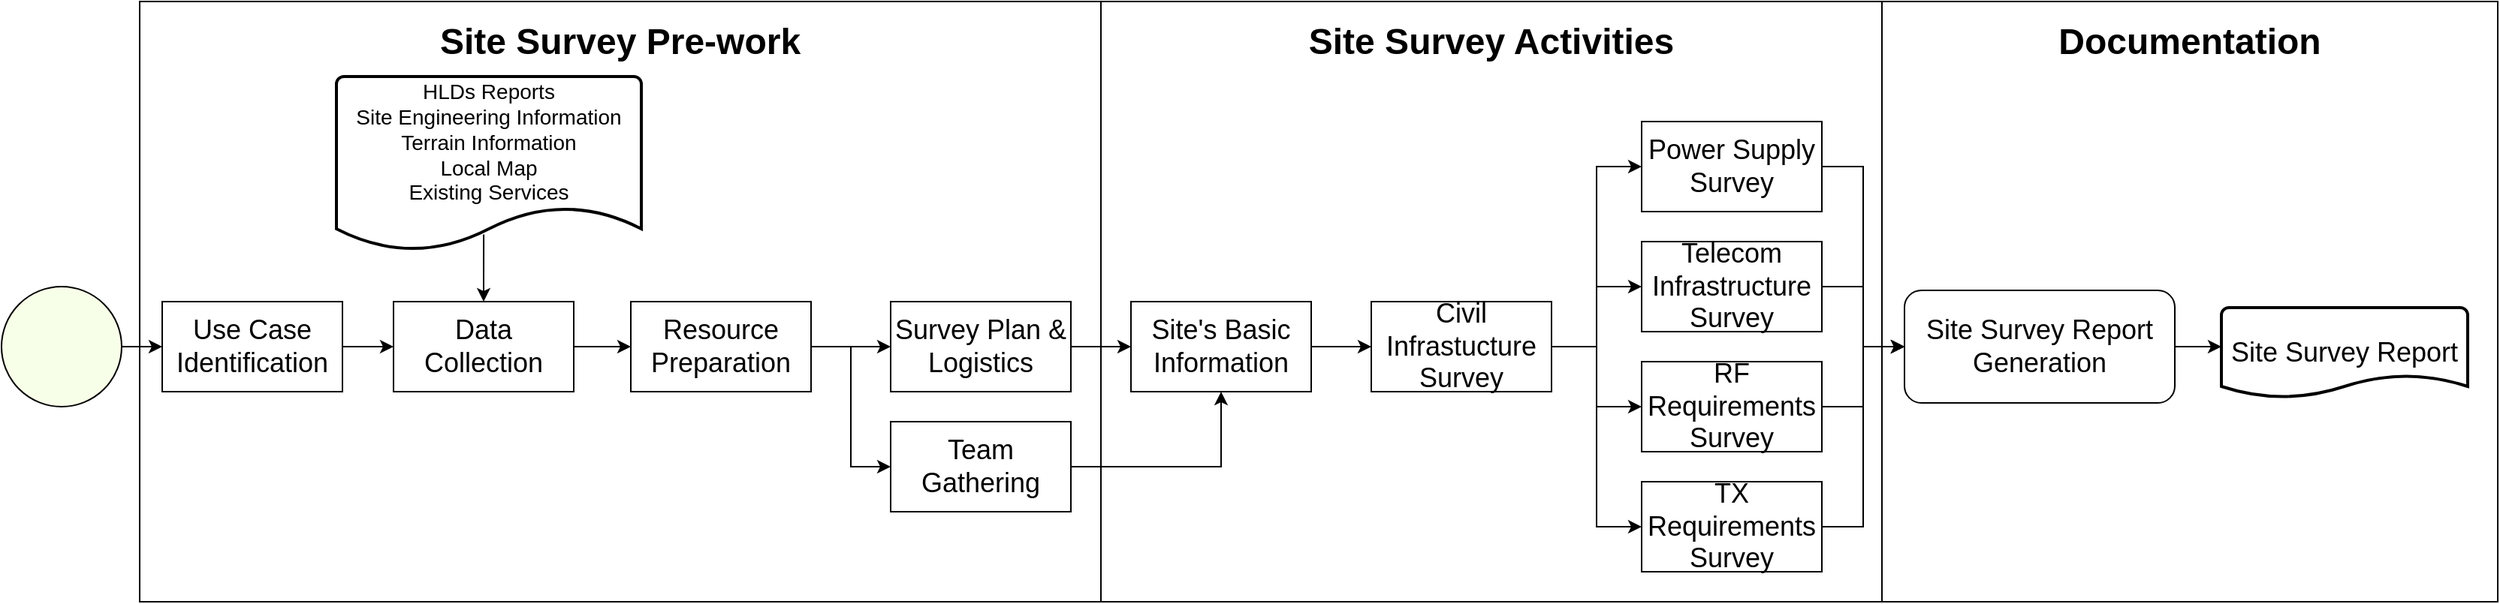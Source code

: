 <mxfile version="13.6.6" type="device"><diagram id="6a731a19-8d31-9384-78a2-239565b7b9f0" name="Page-1"><mxGraphModel dx="3642" dy="529" grid="1" gridSize="10" guides="1" tooltips="1" connect="1" arrows="1" fold="1" page="1" pageScale="1" pageWidth="1169" pageHeight="827" background="#ffffff" math="0" shadow="0"><root><mxCell id="0"/><mxCell id="1" parent="0"/><mxCell id="CEupMn6B4qhsO2Cq8VfR-9" value="&lt;font style=&quot;font-size: 24px&quot;&gt;&lt;b&gt;Documentation&lt;br&gt;&lt;br&gt;&lt;br&gt;&lt;br&gt;&lt;br&gt;&lt;br&gt;&lt;br&gt;&lt;br&gt;&lt;br&gt;&lt;br&gt;&lt;br&gt;&lt;br&gt;&lt;br&gt;&lt;/b&gt;&lt;/font&gt;" style="rounded=0;whiteSpace=wrap;html=1;shadow=0;" parent="1" vertex="1"><mxGeometry x="-140" y="150" width="410" height="400" as="geometry"/></mxCell><mxCell id="CEupMn6B4qhsO2Cq8VfR-8" value="&lt;font style=&quot;font-size: 24px&quot;&gt;&lt;b&gt;Site Survey Activities&lt;br&gt;&lt;br&gt;&lt;br&gt;&lt;br&gt;&lt;br&gt;&lt;br&gt;&lt;br&gt;&lt;br&gt;&lt;br&gt;&lt;br&gt;&lt;br&gt;&lt;br&gt;&lt;br&gt;&lt;/b&gt;&lt;/font&gt;" style="rounded=0;whiteSpace=wrap;html=1;shadow=0;" parent="1" vertex="1"><mxGeometry x="-660" y="150" width="520" height="400" as="geometry"/></mxCell><mxCell id="CEupMn6B4qhsO2Cq8VfR-7" value="&lt;font style=&quot;font-size: 24px&quot;&gt;&lt;b&gt;Site Survey Pre-work&lt;br&gt;&lt;br&gt;&lt;br&gt;&lt;br&gt;&lt;br&gt;&lt;br&gt;&lt;br&gt;&lt;br&gt;&lt;br&gt;&lt;br&gt;&lt;br&gt;&lt;br&gt;&lt;br&gt;&lt;/b&gt;&lt;/font&gt;" style="rounded=0;whiteSpace=wrap;html=1;shadow=0;" parent="1" vertex="1"><mxGeometry x="-1300" y="150" width="640" height="400" as="geometry"/></mxCell><mxCell id="KJFWStolMtkRtLoBNyJO-150" value="" style="edgeStyle=orthogonalEdgeStyle;rounded=0;orthogonalLoop=1;jettySize=auto;html=1;fillColor=#FFFF33;entryX=0;entryY=0.5;entryDx=0;entryDy=0;" parent="1" source="KJFWStolMtkRtLoBNyJO-143" target="kXJmj7hQBRqm0aVLOTG0-6" edge="1"><mxGeometry relative="1" as="geometry"><mxPoint x="-1299" y="380" as="targetPoint"/></mxGeometry></mxCell><mxCell id="KJFWStolMtkRtLoBNyJO-143" value="" style="ellipse;whiteSpace=wrap;html=1;aspect=fixed;fillColor=#F8FFE8;" parent="1" vertex="1"><mxGeometry x="-1392" y="340" width="80" height="80" as="geometry"/></mxCell><mxCell id="kXJmj7hQBRqm0aVLOTG0-6" value="&lt;span style=&quot;font-size: 18px&quot;&gt;Use Case Identification&lt;/span&gt;" style="rounded=0;whiteSpace=wrap;html=1;" parent="1" vertex="1"><mxGeometry x="-1285" y="350" width="120" height="60" as="geometry"/></mxCell><mxCell id="CEupMn6B4qhsO2Cq8VfR-1" style="edgeStyle=orthogonalEdgeStyle;rounded=0;orthogonalLoop=1;jettySize=auto;html=1;entryX=0;entryY=0.5;entryDx=0;entryDy=0;" parent="1" source="ZNWquPVLhwxvaDY_Ws9X-1" target="ZNWquPVLhwxvaDY_Ws9X-2" edge="1"><mxGeometry relative="1" as="geometry"/></mxCell><mxCell id="ZNWquPVLhwxvaDY_Ws9X-1" value="&lt;font style=&quot;font-size: 18px&quot;&gt;Data Collection&lt;/font&gt;" style="rounded=0;whiteSpace=wrap;html=1;" parent="1" vertex="1"><mxGeometry x="-1131" y="350" width="120" height="60" as="geometry"/></mxCell><mxCell id="ZNWquPVLhwxvaDY_Ws9X-2" value="&lt;font style=&quot;font-size: 18px&quot;&gt;Resource Preparation&lt;/font&gt;" style="rounded=0;whiteSpace=wrap;html=1;" parent="1" vertex="1"><mxGeometry x="-973" y="350" width="120" height="60" as="geometry"/></mxCell><mxCell id="ZNWquPVLhwxvaDY_Ws9X-3" value="&lt;font style=&quot;font-size: 18px&quot;&gt;Team Gathering&lt;/font&gt;" style="rounded=0;whiteSpace=wrap;html=1;" parent="1" vertex="1"><mxGeometry x="-800" y="430" width="120" height="60" as="geometry"/></mxCell><mxCell id="ZNWquPVLhwxvaDY_Ws9X-13" value="" style="edgeStyle=orthogonalEdgeStyle;rounded=0;orthogonalLoop=1;jettySize=auto;html=1;" parent="1" source="ZNWquPVLhwxvaDY_Ws9X-4" target="ZNWquPVLhwxvaDY_Ws9X-12" edge="1"><mxGeometry relative="1" as="geometry"/></mxCell><mxCell id="ZNWquPVLhwxvaDY_Ws9X-4" value="&lt;font style=&quot;font-size: 18px&quot;&gt;Survey Plan &amp;amp; Logistics&lt;/font&gt;" style="rounded=0;whiteSpace=wrap;html=1;" parent="1" vertex="1"><mxGeometry x="-800" y="350" width="120" height="60" as="geometry"/></mxCell><mxCell id="ZNWquPVLhwxvaDY_Ws9X-15" value="" style="edgeStyle=orthogonalEdgeStyle;rounded=0;orthogonalLoop=1;jettySize=auto;html=1;" parent="1" source="ZNWquPVLhwxvaDY_Ws9X-12" target="ZNWquPVLhwxvaDY_Ws9X-14" edge="1"><mxGeometry relative="1" as="geometry"/></mxCell><mxCell id="ZNWquPVLhwxvaDY_Ws9X-12" value="&lt;span style=&quot;font-size: 18px&quot;&gt;Site's Basic Information&lt;/span&gt;" style="rounded=0;whiteSpace=wrap;html=1;" parent="1" vertex="1"><mxGeometry x="-640" y="350" width="120" height="60" as="geometry"/></mxCell><mxCell id="ZNWquPVLhwxvaDY_Ws9X-17" value="" style="edgeStyle=orthogonalEdgeStyle;rounded=0;orthogonalLoop=1;jettySize=auto;html=1;entryX=0;entryY=0.5;entryDx=0;entryDy=0;" parent="1" source="ZNWquPVLhwxvaDY_Ws9X-14" target="ZNWquPVLhwxvaDY_Ws9X-16" edge="1"><mxGeometry relative="1" as="geometry"/></mxCell><mxCell id="ZNWquPVLhwxvaDY_Ws9X-14" value="&lt;span style=&quot;font-size: 18px&quot;&gt;Civil Infrastucture Survey&lt;/span&gt;" style="rounded=0;whiteSpace=wrap;html=1;" parent="1" vertex="1"><mxGeometry x="-480" y="350" width="120" height="60" as="geometry"/></mxCell><mxCell id="ZNWquPVLhwxvaDY_Ws9X-16" value="&lt;span style=&quot;font-size: 18px&quot;&gt;Power Supply Survey&lt;/span&gt;" style="rounded=0;whiteSpace=wrap;html=1;" parent="1" vertex="1"><mxGeometry x="-300" y="230" width="120" height="60" as="geometry"/></mxCell><mxCell id="ZNWquPVLhwxvaDY_Ws9X-6" value="" style="edgeStyle=orthogonalEdgeStyle;rounded=0;orthogonalLoop=1;jettySize=auto;html=1;fillColor=#FFFF33;entryX=0;entryY=0.5;entryDx=0;entryDy=0;exitX=1;exitY=0.5;exitDx=0;exitDy=0;" parent="1" source="kXJmj7hQBRqm0aVLOTG0-6" target="ZNWquPVLhwxvaDY_Ws9X-1" edge="1"><mxGeometry relative="1" as="geometry"><mxPoint x="-1144" y="380" as="targetPoint"/><mxPoint x="-1159" y="380" as="sourcePoint"/></mxGeometry></mxCell><mxCell id="ZNWquPVLhwxvaDY_Ws9X-8" value="" style="edgeStyle=orthogonalEdgeStyle;rounded=0;orthogonalLoop=1;jettySize=auto;html=1;fillColor=#FFFF33;entryX=0;entryY=0.5;entryDx=0;entryDy=0;exitX=1;exitY=0.5;exitDx=0;exitDy=0;" parent="1" source="ZNWquPVLhwxvaDY_Ws9X-2" target="ZNWquPVLhwxvaDY_Ws9X-3" edge="1"><mxGeometry relative="1" as="geometry"><mxPoint x="-780" y="270" as="targetPoint"/><mxPoint x="-840" y="390" as="sourcePoint"/></mxGeometry></mxCell><mxCell id="ZNWquPVLhwxvaDY_Ws9X-11" value="" style="edgeStyle=orthogonalEdgeStyle;rounded=0;orthogonalLoop=1;jettySize=auto;html=1;fillColor=#FFFF33;entryX=0.5;entryY=1;entryDx=0;entryDy=0;exitX=1;exitY=0.5;exitDx=0;exitDy=0;" parent="1" source="ZNWquPVLhwxvaDY_Ws9X-3" target="ZNWquPVLhwxvaDY_Ws9X-12" edge="1"><mxGeometry relative="1" as="geometry"><mxPoint x="-700" y="360" as="targetPoint"/><mxPoint x="-820" y="270" as="sourcePoint"/></mxGeometry></mxCell><mxCell id="ZNWquPVLhwxvaDY_Ws9X-18" value="&lt;span style=&quot;font-size: 18px&quot;&gt;Telecom Infrastructure Survey&lt;/span&gt;" style="rounded=0;whiteSpace=wrap;html=1;" parent="1" vertex="1"><mxGeometry x="-300" y="310" width="120" height="60" as="geometry"/></mxCell><mxCell id="ZNWquPVLhwxvaDY_Ws9X-19" value="&lt;span style=&quot;font-size: 18px&quot;&gt;RF Requirements Survey&lt;/span&gt;" style="rounded=0;whiteSpace=wrap;html=1;" parent="1" vertex="1"><mxGeometry x="-300" y="390" width="120" height="60" as="geometry"/></mxCell><mxCell id="ZNWquPVLhwxvaDY_Ws9X-20" value="&lt;span style=&quot;font-size: 18px&quot;&gt;TX Requirements Survey&lt;/span&gt;" style="rounded=0;whiteSpace=wrap;html=1;" parent="1" vertex="1"><mxGeometry x="-300" y="470" width="120" height="60" as="geometry"/></mxCell><mxCell id="ZNWquPVLhwxvaDY_Ws9X-21" value="" style="edgeStyle=orthogonalEdgeStyle;rounded=0;orthogonalLoop=1;jettySize=auto;html=1;entryX=0;entryY=0.5;entryDx=0;entryDy=0;exitX=1;exitY=0.5;exitDx=0;exitDy=0;" parent="1" source="ZNWquPVLhwxvaDY_Ws9X-14" target="ZNWquPVLhwxvaDY_Ws9X-18" edge="1"><mxGeometry relative="1" as="geometry"><mxPoint x="-530" y="390" as="sourcePoint"/><mxPoint x="-470" y="390" as="targetPoint"/></mxGeometry></mxCell><mxCell id="ZNWquPVLhwxvaDY_Ws9X-22" value="" style="edgeStyle=orthogonalEdgeStyle;rounded=0;orthogonalLoop=1;jettySize=auto;html=1;entryX=0;entryY=0.5;entryDx=0;entryDy=0;exitX=1;exitY=0.5;exitDx=0;exitDy=0;" parent="1" source="ZNWquPVLhwxvaDY_Ws9X-14" target="ZNWquPVLhwxvaDY_Ws9X-19" edge="1"><mxGeometry relative="1" as="geometry"><mxPoint x="-350" y="390" as="sourcePoint"/><mxPoint x="-290" y="350" as="targetPoint"/></mxGeometry></mxCell><mxCell id="ZNWquPVLhwxvaDY_Ws9X-23" value="" style="edgeStyle=orthogonalEdgeStyle;rounded=0;orthogonalLoop=1;jettySize=auto;html=1;entryX=0;entryY=0.5;entryDx=0;entryDy=0;exitX=1;exitY=0.5;exitDx=0;exitDy=0;" parent="1" source="ZNWquPVLhwxvaDY_Ws9X-14" target="ZNWquPVLhwxvaDY_Ws9X-20" edge="1"><mxGeometry relative="1" as="geometry"><mxPoint x="-350" y="390" as="sourcePoint"/><mxPoint x="-290" y="430" as="targetPoint"/></mxGeometry></mxCell><mxCell id="ZNWquPVLhwxvaDY_Ws9X-38" value="" style="edgeStyle=orthogonalEdgeStyle;rounded=0;orthogonalLoop=1;jettySize=auto;html=1;entryX=0;entryY=0.5;entryDx=0;entryDy=0;entryPerimeter=0;" parent="1" source="ZNWquPVLhwxvaDY_Ws9X-24" edge="1"><mxGeometry relative="1" as="geometry"><mxPoint x="86" y="380" as="targetPoint"/></mxGeometry></mxCell><mxCell id="ZNWquPVLhwxvaDY_Ws9X-24" value="&lt;font style=&quot;font-size: 18px&quot;&gt;Site Survey Report Generation&lt;/font&gt;" style="rounded=1;whiteSpace=wrap;html=1;" parent="1" vertex="1"><mxGeometry x="-125" y="342.5" width="180" height="75" as="geometry"/></mxCell><mxCell id="ZNWquPVLhwxvaDY_Ws9X-30" value="" style="edgeStyle=orthogonalEdgeStyle;rounded=0;orthogonalLoop=1;jettySize=auto;html=1;exitX=1;exitY=0.5;exitDx=0;exitDy=0;entryX=0;entryY=0.5;entryDx=0;entryDy=0;" parent="1" source="ZNWquPVLhwxvaDY_Ws9X-16" target="ZNWquPVLhwxvaDY_Ws9X-24" edge="1"><mxGeometry relative="1" as="geometry"><mxPoint x="-350" y="390.059" as="sourcePoint"/><mxPoint x="-290" y="270" as="targetPoint"/></mxGeometry></mxCell><mxCell id="ZNWquPVLhwxvaDY_Ws9X-34" value="" style="edgeStyle=orthogonalEdgeStyle;rounded=0;orthogonalLoop=1;jettySize=auto;html=1;entryX=0;entryY=0.5;entryDx=0;entryDy=0;exitX=1;exitY=0.5;exitDx=0;exitDy=0;" parent="1" source="ZNWquPVLhwxvaDY_Ws9X-18" target="ZNWquPVLhwxvaDY_Ws9X-24" edge="1"><mxGeometry relative="1" as="geometry"><mxPoint x="-350" y="390" as="sourcePoint"/><mxPoint x="-290" y="350" as="targetPoint"/></mxGeometry></mxCell><mxCell id="ZNWquPVLhwxvaDY_Ws9X-35" value="" style="edgeStyle=orthogonalEdgeStyle;rounded=0;orthogonalLoop=1;jettySize=auto;html=1;exitX=1;exitY=0.5;exitDx=0;exitDy=0;" parent="1" source="ZNWquPVLhwxvaDY_Ws9X-19" target="ZNWquPVLhwxvaDY_Ws9X-24" edge="1"><mxGeometry relative="1" as="geometry"><mxPoint x="-170.0" y="350" as="sourcePoint"/><mxPoint x="-120.0" y="365" as="targetPoint"/></mxGeometry></mxCell><mxCell id="ZNWquPVLhwxvaDY_Ws9X-36" value="" style="edgeStyle=orthogonalEdgeStyle;rounded=0;orthogonalLoop=1;jettySize=auto;html=1;exitX=1;exitY=0.5;exitDx=0;exitDy=0;entryX=0;entryY=0.5;entryDx=0;entryDy=0;" parent="1" source="ZNWquPVLhwxvaDY_Ws9X-20" target="ZNWquPVLhwxvaDY_Ws9X-24" edge="1"><mxGeometry relative="1" as="geometry"><mxPoint x="-170.0" y="430" as="sourcePoint"/><mxPoint x="-120.0" y="365" as="targetPoint"/></mxGeometry></mxCell><mxCell id="5FWokmvcYOobY2RsmkWI-2" value="" style="edgeStyle=orthogonalEdgeStyle;rounded=0;orthogonalLoop=1;jettySize=auto;html=1;fillColor=#FFFF33;entryX=0.5;entryY=0;entryDx=0;entryDy=0;exitX=0.483;exitY=0.907;exitDx=0;exitDy=0;exitPerimeter=0;" parent="1" source="9AMjGM_WYBYlHPTanB4T-1" target="ZNWquPVLhwxvaDY_Ws9X-1" edge="1"><mxGeometry relative="1" as="geometry"><mxPoint x="-912" y="480" as="targetPoint"/><mxPoint x="-1070.395" y="310.03" as="sourcePoint"/></mxGeometry></mxCell><mxCell id="CEupMn6B4qhsO2Cq8VfR-3" value="" style="edgeStyle=orthogonalEdgeStyle;rounded=0;orthogonalLoop=1;jettySize=auto;html=1;entryX=0;entryY=0.5;entryDx=0;entryDy=0;exitX=1;exitY=0.5;exitDx=0;exitDy=0;" parent="1" source="ZNWquPVLhwxvaDY_Ws9X-2" target="ZNWquPVLhwxvaDY_Ws9X-4" edge="1"><mxGeometry relative="1" as="geometry"><mxPoint x="-670" y="390.0" as="sourcePoint"/><mxPoint x="-630" y="390.0" as="targetPoint"/></mxGeometry></mxCell><mxCell id="9AMjGM_WYBYlHPTanB4T-1" value="&lt;font&gt;&lt;font style=&quot;font-size: 14px&quot;&gt;HLDs Reports&lt;br&gt;Site Engineering Information&lt;br&gt;Terrain Information&lt;br&gt;Local Map&lt;br&gt;Existing Services&lt;br&gt;&lt;/font&gt;&lt;br&gt;&lt;br&gt;&lt;/font&gt;" style="strokeWidth=2;html=1;shape=mxgraph.flowchart.document2;whiteSpace=wrap;size=0.25;" vertex="1" parent="1"><mxGeometry x="-1169" y="200" width="203" height="116" as="geometry"/></mxCell><mxCell id="9AMjGM_WYBYlHPTanB4T-2" value="&lt;font style=&quot;font-size: 18px&quot;&gt;Site Survey Report&lt;/font&gt;" style="strokeWidth=2;html=1;shape=mxgraph.flowchart.document2;whiteSpace=wrap;size=0.25;" vertex="1" parent="1"><mxGeometry x="86" y="354" width="164" height="60" as="geometry"/></mxCell></root></mxGraphModel></diagram></mxfile>